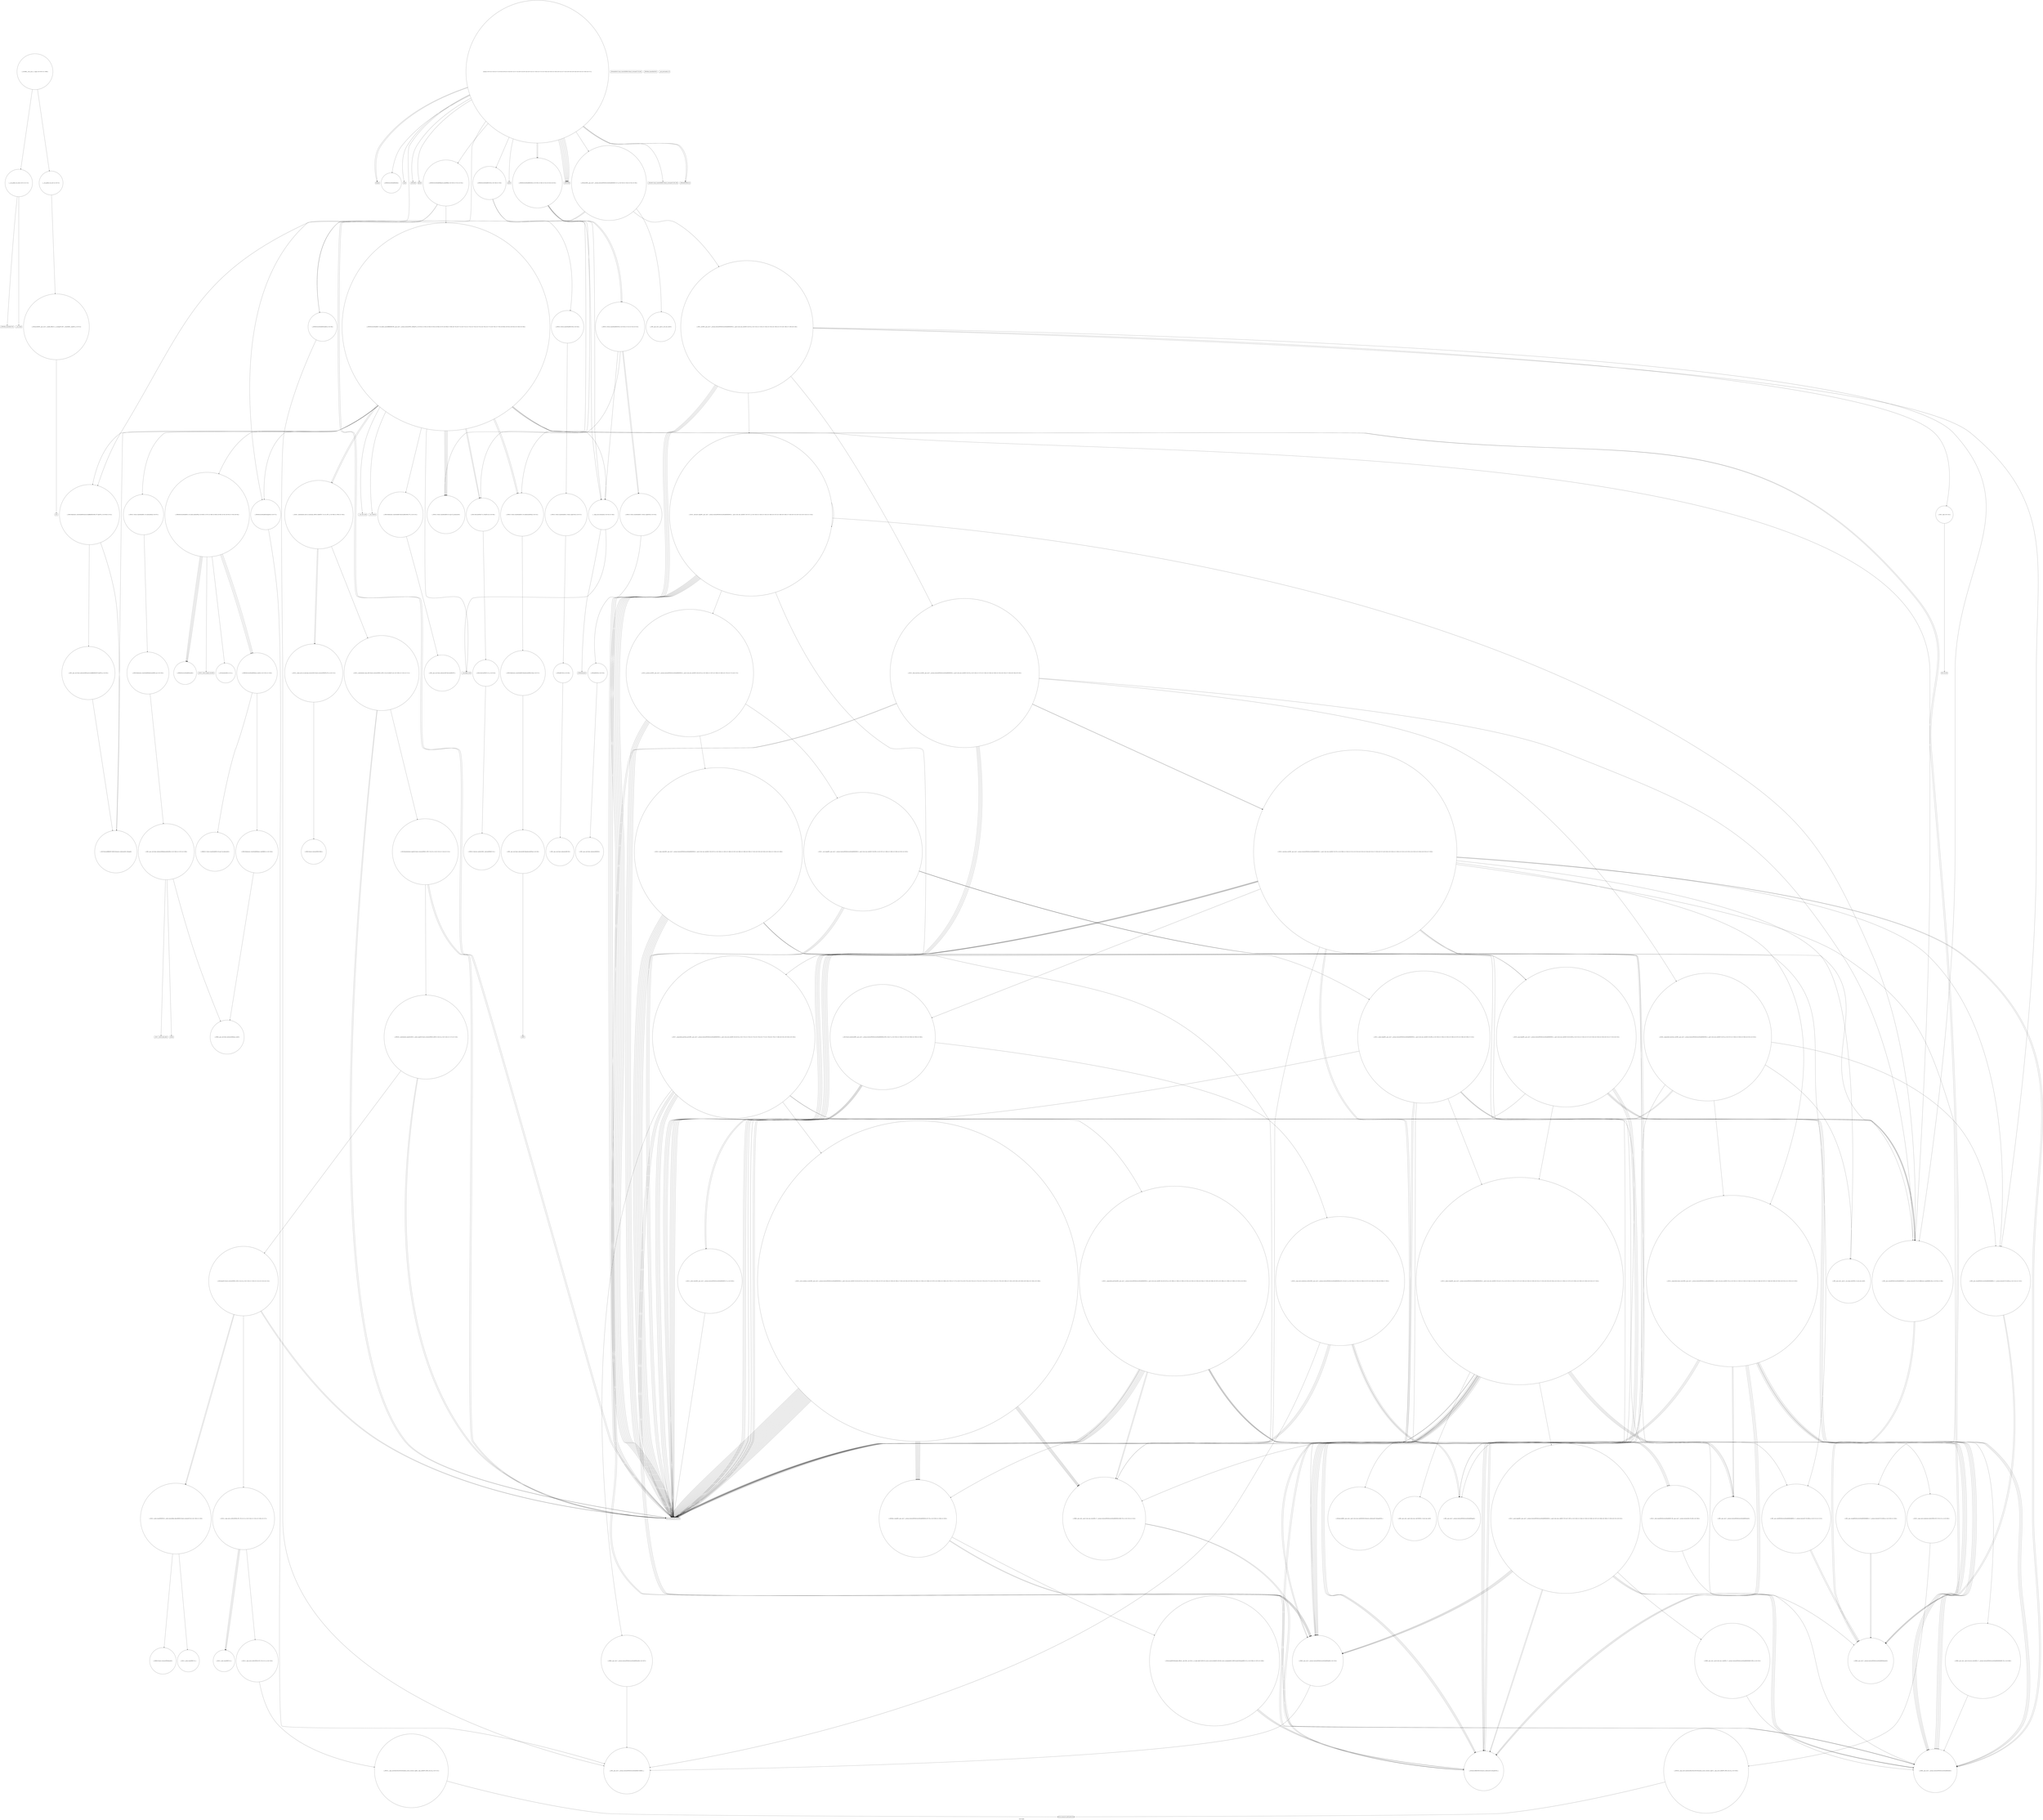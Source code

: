 digraph "Call Graph" {
	label="Call Graph";

	Node0x555f66bc4ff0 [shape=record,shape=circle,label="{__cxx_global_var_init|{<s0>1|<s1>2}}"];
	Node0x555f66bc4ff0:s0 -> Node0x555f66bc5070[color=black];
	Node0x555f66bc4ff0:s1 -> Node0x555f66f43da0[color=black];
	Node0x555f66f47940 [shape=record,shape=circle,label="{_ZSt14__partial_sortIN9__gnu_cxx17__normal_iteratorIPiSt6vectorIiSaIiEEEENS0_5__ops15_Iter_less_iterEEvT_S9_S9_T0_|{<s0>166|<s1>167|<s2>168|<s3>169|<s4>170|<s5>171|<s6>172}}"];
	Node0x555f66f47940:s0 -> Node0x555f66f46f40[color=black];
	Node0x555f66f47940:s1 -> Node0x555f66f46f40[color=black];
	Node0x555f66f47940:s2 -> Node0x555f66f46f40[color=black];
	Node0x555f66f47940:s3 -> Node0x555f66f47a40[color=black];
	Node0x555f66f47940:s4 -> Node0x555f66f46f40[color=black];
	Node0x555f66f47940:s5 -> Node0x555f66f46f40[color=black];
	Node0x555f66f47940:s6 -> Node0x555f66f47ac0[color=black];
	Node0x555f66f43fa0 [shape=record,shape=Mrecord,label="{freopen}"];
	Node0x555f66f454a0 [shape=record,shape=circle,label="{_ZSt10__pop_heapIN9__gnu_cxx17__normal_iteratorIPiSt6vectorIiSaIiEEEENS0_5__ops15_Iter_less_iterEEvT_S9_S9_RT0_|{<s0>215|<s1>216|<s2>217|<s3>218|<s4>219|<s5>220|<s6>221|<s7>222|<s8>223}}"];
	Node0x555f66f454a0:s0 -> Node0x555f66f456a0[color=black];
	Node0x555f66f454a0:s1 -> Node0x555f66f455a0[color=black];
	Node0x555f66f454a0:s2 -> Node0x555f66f456a0[color=black];
	Node0x555f66f454a0:s3 -> Node0x555f66f455a0[color=black];
	Node0x555f66f454a0:s4 -> Node0x555f66f456a0[color=black];
	Node0x555f66f454a0:s5 -> Node0x555f66f46f40[color=black];
	Node0x555f66f454a0:s6 -> Node0x555f66f464c0[color=black];
	Node0x555f66f454a0:s7 -> Node0x555f66f455a0[color=black];
	Node0x555f66f454a0:s8 -> Node0x555f66f45720[color=black];
	Node0x555f66f44320 [shape=record,shape=Mrecord,label="{_ZSt4endlIcSt11char_traitsIcEERSt13basic_ostreamIT_T0_ES6_}"];
	Node0x555f66f45820 [shape=record,shape=circle,label="{_ZN9__gnu_cxx5__ops14_Iter_less_valC2ENS0_15_Iter_less_iterE}"];
	Node0x555f66f446a0 [shape=record,shape=circle,label="{_ZNSt6vectorIiSaIiEEixEm}"];
	Node0x555f66f45ba0 [shape=record,shape=circle,label="{_ZSt9iter_swapIN9__gnu_cxx17__normal_iteratorIPiSt6vectorIiSaIiEEEES6_EvT_T0_|{<s0>303|<s1>304|<s2>305}}"];
	Node0x555f66f45ba0:s0 -> Node0x555f66f456a0[color=black];
	Node0x555f66f45ba0:s1 -> Node0x555f66f456a0[color=black];
	Node0x555f66f45ba0:s2 -> Node0x555f66f45c20[color=black];
	Node0x555f66f44a20 [shape=record,shape=Mrecord,label="{_ZSt9terminatev}"];
	Node0x555f66f45f20 [shape=record,shape=circle,label="{_ZSt25__unguarded_linear_insertIN9__gnu_cxx17__normal_iteratorIPiSt6vectorIiSaIiEEEENS0_5__ops14_Val_less_iterEEvT_T0_|{<s0>341|<s1>342|<s2>343|<s3>344|<s4>345|<s5>346|<s6>347|<s7>348|<s8>349|<s9>350|<s10>351|<s11>352|<s12>353}}"];
	Node0x555f66f45f20:s0 -> Node0x555f66f456a0[color=black];
	Node0x555f66f45f20:s1 -> Node0x555f66f455a0[color=black];
	Node0x555f66f45f20:s2 -> Node0x555f66f46f40[color=black];
	Node0x555f66f45f20:s3 -> Node0x555f66f459a0[color=black];
	Node0x555f66f45f20:s4 -> Node0x555f66f46f40[color=black];
	Node0x555f66f45f20:s5 -> Node0x555f66f462a0[color=black];
	Node0x555f66f45f20:s6 -> Node0x555f66f456a0[color=black];
	Node0x555f66f45f20:s7 -> Node0x555f66f455a0[color=black];
	Node0x555f66f45f20:s8 -> Node0x555f66f456a0[color=black];
	Node0x555f66f45f20:s9 -> Node0x555f66f46f40[color=black];
	Node0x555f66f45f20:s10 -> Node0x555f66f459a0[color=black];
	Node0x555f66f45f20:s11 -> Node0x555f66f455a0[color=black];
	Node0x555f66f45f20:s12 -> Node0x555f66f456a0[color=black];
	Node0x555f66f44da0 [shape=record,shape=circle,label="{_ZSt8_DestroyIPiEvT_S1_|{<s0>54}}"];
	Node0x555f66f44da0:s0 -> Node0x555f66f44e20[color=black];
	Node0x555f66f462a0 [shape=record,shape=circle,label="{_ZNK9__gnu_cxx5__ops14_Val_less_iterclIiNS_17__normal_iteratorIPiSt6vectorIiSaIiEEEEEEbRT_T0_|{<s0>366}}"];
	Node0x555f66f462a0:s0 -> Node0x555f66f456a0[color=black];
	Node0x555f66f45120 [shape=record,shape=circle,label="{_ZNSaIiED2Ev|{<s0>59}}"];
	Node0x555f66f45120:s0 -> Node0x555f66f451a0[color=black];
	Node0x555f66f464c0 [shape=record,shape=circle,label="{_ZN9__gnu_cxxmiIPiSt6vectorIiSaIiEEEENS_17__normal_iteratorIT_T0_E15difference_typeERKS8_SB_|{<s0>95|<s1>96}}"];
	Node0x555f66f464c0:s0 -> Node0x555f66f46640[color=black];
	Node0x555f66f464c0:s1 -> Node0x555f66f46640[color=black];
	Node0x555f66f46840 [shape=record,shape=circle,label="{_ZNKSt6vectorIiSaIiEE8max_sizeEv|{<s0>102|<s1>103}}"];
	Node0x555f66f46840:s0 -> Node0x555f66f46ac0[color=black];
	Node0x555f66f46840:s1 -> Node0x555f66f46a40[color=black];
	Node0x555f66f46bc0 [shape=record,shape=circle,label="{_ZNSt16allocator_traitsISaIiEE8allocateERS0_m|{<s0>105}}"];
	Node0x555f66f46bc0:s0 -> Node0x555f66f46c40[color=black];
	Node0x555f66f46f40 [shape=record,shape=Mrecord,label="{llvm.memcpy.p0i8.p0i8.i64}"];
	Node0x555f66f472c0 [shape=record,shape=circle,label="{_ZNSt11__copy_moveILb1ELb1ESt26random_access_iterator_tagE8__copy_mIiEEPT_PKS3_S6_S4_|{<s0>131}}"];
	Node0x555f66f472c0:s0 -> Node0x555f66f47340[color=black];
	Node0x555f66f47640 [shape=record,shape=circle,label="{_ZSt6__sortIN9__gnu_cxx17__normal_iteratorIPiSt6vectorIiSaIiEEEENS0_5__ops15_Iter_less_iterEEvT_S9_T0_|{<s0>132|<s1>133|<s2>134|<s3>135|<s4>136|<s5>137|<s6>138|<s7>139|<s8>140}}"];
	Node0x555f66f47640:s0 -> Node0x555f66f47740[color=black];
	Node0x555f66f47640:s1 -> Node0x555f66f46f40[color=black];
	Node0x555f66f47640:s2 -> Node0x555f66f46f40[color=black];
	Node0x555f66f47640:s3 -> Node0x555f66f464c0[color=black];
	Node0x555f66f47640:s4 -> Node0x555f66f47840[color=black];
	Node0x555f66f47640:s5 -> Node0x555f66f477c0[color=black];
	Node0x555f66f47640:s6 -> Node0x555f66f46f40[color=black];
	Node0x555f66f47640:s7 -> Node0x555f66f46f40[color=black];
	Node0x555f66f47640:s8 -> Node0x555f66f478c0[color=black];
	Node0x555f66bc5070 [shape=record,shape=Mrecord,label="{_ZNSt8ios_base4InitC1Ev}"];
	Node0x555f66f479c0 [shape=record,shape=circle,label="{_ZSt27__unguarded_partition_pivotIN9__gnu_cxx17__normal_iteratorIPiSt6vectorIiSaIiEEEENS0_5__ops15_Iter_less_iterEET_S9_S9_T0_|{<s0>173|<s1>174|<s2>175|<s3>176|<s4>177|<s5>178|<s6>179|<s7>180|<s8>181|<s9>182|<s10>183}}"];
	Node0x555f66f479c0:s0 -> Node0x555f66f464c0[color=black];
	Node0x555f66f479c0:s1 -> Node0x555f66f45620[color=black];
	Node0x555f66f479c0:s2 -> Node0x555f66f46f40[color=black];
	Node0x555f66f479c0:s3 -> Node0x555f66f45620[color=black];
	Node0x555f66f479c0:s4 -> Node0x555f66f46f40[color=black];
	Node0x555f66f479c0:s5 -> Node0x555f66f45aa0[color=black];
	Node0x555f66f479c0:s6 -> Node0x555f66f45a20[color=black];
	Node0x555f66f479c0:s7 -> Node0x555f66f45620[color=black];
	Node0x555f66f479c0:s8 -> Node0x555f66f46f40[color=black];
	Node0x555f66f479c0:s9 -> Node0x555f66f46f40[color=black];
	Node0x555f66f479c0:s10 -> Node0x555f66f45b20[color=black];
	Node0x555f66f44020 [shape=record,shape=Mrecord,label="{scanf}"];
	Node0x555f66f45520 [shape=record,shape=circle,label="{_ZN9__gnu_cxx17__normal_iteratorIPiSt6vectorIiSaIiEEEppEv}"];
	Node0x555f66f443a0 [shape=record,shape=circle,label="{_ZNSt6vectorIiSaIiEEC2Ev|{<s0>28|<s1>29}}"];
	Node0x555f66f443a0:s0 -> Node0x555f66f448a0[color=black];
	Node0x555f66f443a0:s1 -> Node0x555f66f44920[color=black];
	Node0x555f66f458a0 [shape=record,shape=circle,label="{_ZSt11__push_heapIN9__gnu_cxx17__normal_iteratorIPiSt6vectorIiSaIiEEEEliNS0_5__ops14_Iter_less_valEEvT_T0_SA_T1_RT2_|{<s0>243|<s1>244|<s2>245|<s3>246|<s4>247|<s5>248|<s6>249|<s7>250|<s8>251|<s9>252}}"];
	Node0x555f66f458a0:s0 -> Node0x555f66f45620[color=black];
	Node0x555f66f458a0:s1 -> Node0x555f66f45920[color=black];
	Node0x555f66f458a0:s2 -> Node0x555f66f45620[color=black];
	Node0x555f66f458a0:s3 -> Node0x555f66f456a0[color=black];
	Node0x555f66f458a0:s4 -> Node0x555f66f455a0[color=black];
	Node0x555f66f458a0:s5 -> Node0x555f66f45620[color=black];
	Node0x555f66f458a0:s6 -> Node0x555f66f456a0[color=black];
	Node0x555f66f458a0:s7 -> Node0x555f66f455a0[color=black];
	Node0x555f66f458a0:s8 -> Node0x555f66f45620[color=black];
	Node0x555f66f458a0:s9 -> Node0x555f66f456a0[color=black];
	Node0x555f66f44720 [shape=record,shape=Mrecord,label="{_ZNSolsEi}"];
	Node0x555f66f45c20 [shape=record,shape=circle,label="{_ZSt4swapIiENSt9enable_ifIXsr6__and_ISt6__not_ISt15__is_tuple_likeIT_EESt21is_move_constructibleIS3_ESt18is_move_assignableIS3_EEE5valueEvE4typeERS3_SC_|{<s0>306|<s1>307|<s2>308}}"];
	Node0x555f66f45c20:s0 -> Node0x555f66f455a0[color=black];
	Node0x555f66f45c20:s1 -> Node0x555f66f455a0[color=black];
	Node0x555f66f45c20:s2 -> Node0x555f66f455a0[color=black];
	Node0x555f66f44aa0 [shape=record,shape=circle,label="{_ZNSt12_Vector_baseIiSaIiEE12_Vector_implC2Ev|{<s0>47}}"];
	Node0x555f66f44aa0:s0 -> Node0x555f66f44b20[color=black];
	Node0x555f66f45fa0 [shape=record,shape=circle,label="{_ZN9__gnu_cxx5__ops15__val_comp_iterENS0_15_Iter_less_iterE}"];
	Node0x555f66f44e20 [shape=record,shape=circle,label="{_ZNSt12_Destroy_auxILb1EE9__destroyIPiEEvT_S3_}"];
	Node0x555f66f46320 [shape=record,shape=circle,label="{_GLOBAL__sub_I_jzd_1_1.cpp|{<s0>367|<s1>368}}"];
	Node0x555f66f46320:s0 -> Node0x555f66bc4ff0[color=black];
	Node0x555f66f46320:s1 -> Node0x555f66f43e20[color=black];
	Node0x555f66f451a0 [shape=record,shape=circle,label="{_ZN9__gnu_cxx13new_allocatorIiED2Ev}"];
	Node0x555f66f46540 [shape=record,shape=circle,label="{_ZNSt12_Vector_baseIiSaIiEE11_M_allocateEm|{<s0>97}}"];
	Node0x555f66f46540:s0 -> Node0x555f66f46bc0[color=black];
	Node0x555f66f468c0 [shape=record,shape=circle,label="{_ZNKSt6vectorIiSaIiEE4sizeEv}"];
	Node0x555f66f46c40 [shape=record,shape=circle,label="{_ZN9__gnu_cxx13new_allocatorIiE8allocateEmPKv|{<s0>106|<s1>107|<s2>108}}"];
	Node0x555f66f46c40:s0 -> Node0x555f66f46b40[color=black];
	Node0x555f66f46c40:s1 -> Node0x555f66f46cc0[color=black];
	Node0x555f66f46c40:s2 -> Node0x555f66f46d40[color=black];
	Node0x555f66f46fc0 [shape=record,shape=circle,label="{_ZNSt20__uninitialized_copyILb1EE13__uninit_copyISt13move_iteratorIPiES3_EET0_T_S6_S5_|{<s0>116|<s1>117|<s2>118}}"];
	Node0x555f66f46fc0:s0 -> Node0x555f66f46f40[color=black];
	Node0x555f66f46fc0:s1 -> Node0x555f66f46f40[color=black];
	Node0x555f66f46fc0:s2 -> Node0x555f66f47040[color=black];
	Node0x555f66f47340 [shape=record,shape=Mrecord,label="{llvm.memmove.p0i8.p0i8.i64}"];
	Node0x555f66f476c0 [shape=record,shape=circle,label="{_ZN9__gnu_cxx5__ops16__iter_less_iterEv}"];
	Node0x555f66f43d20 [shape=record,shape=Mrecord,label="{_ZNSt8ios_base4InitD1Ev}"];
	Node0x555f66f47a40 [shape=record,shape=circle,label="{_ZSt13__heap_selectIN9__gnu_cxx17__normal_iteratorIPiSt6vectorIiSaIiEEEENS0_5__ops15_Iter_less_iterEEvT_S9_S9_T0_|{<s0>184|<s1>185|<s2>186|<s3>187|<s4>188|<s5>189|<s6>190|<s7>191|<s8>192|<s9>193|<s10>194|<s11>195|<s12>196}}"];
	Node0x555f66f47a40:s0 -> Node0x555f66f46f40[color=black];
	Node0x555f66f47a40:s1 -> Node0x555f66f46f40[color=black];
	Node0x555f66f47a40:s2 -> Node0x555f66f47b40[color=black];
	Node0x555f66f47a40:s3 -> Node0x555f66f46f40[color=black];
	Node0x555f66f47a40:s4 -> Node0x555f66f47bc0[color=black];
	Node0x555f66f47a40:s5 -> Node0x555f66f46f40[color=black];
	Node0x555f66f47a40:s6 -> Node0x555f66f46f40[color=black];
	Node0x555f66f47a40:s7 -> Node0x555f66f45420[color=black];
	Node0x555f66f47a40:s8 -> Node0x555f66f46f40[color=black];
	Node0x555f66f47a40:s9 -> Node0x555f66f46f40[color=black];
	Node0x555f66f47a40:s10 -> Node0x555f66f46f40[color=black];
	Node0x555f66f47a40:s11 -> Node0x555f66f454a0[color=black];
	Node0x555f66f47a40:s12 -> Node0x555f66f45520[color=black];
	Node0x555f66f440a0 [shape=record,shape=Mrecord,label="{fprintf}"];
	Node0x555f66f455a0 [shape=record,shape=circle,label="{_ZSt4moveIRiEONSt16remove_referenceIT_E4typeEOS2_}"];
	Node0x555f66f44420 [shape=record,shape=circle,label="{_ZNSt6vectorIiSaIiEE9push_backERKi|{<s0>30|<s1>31|<s2>32}}"];
	Node0x555f66f44420:s0 -> Node0x555f66f45220[color=black];
	Node0x555f66f44420:s1 -> Node0x555f66f44620[color=black];
	Node0x555f66f44420:s2 -> Node0x555f66f452a0[color=black];
	Node0x555f66f45920 [shape=record,shape=circle,label="{_ZNK9__gnu_cxx5__ops14_Iter_less_valclINS_17__normal_iteratorIPiSt6vectorIiSaIiEEEEiEEbT_RT0_|{<s0>253}}"];
	Node0x555f66f45920:s0 -> Node0x555f66f456a0[color=black];
	Node0x555f66f447a0 [shape=record,shape=circle,label="{_ZNSt6vectorIiSaIiEED2Ev|{<s0>39|<s1>40|<s2>41|<s3>42|<s4>43}}"];
	Node0x555f66f447a0:s0 -> Node0x555f66f44ca0[color=black];
	Node0x555f66f447a0:s1 -> Node0x555f66f44c20[color=black];
	Node0x555f66f447a0:s2 -> Node0x555f66f44d20[color=black];
	Node0x555f66f447a0:s3 -> Node0x555f66f44d20[color=black];
	Node0x555f66f447a0:s4 -> Node0x555f66f44920[color=black];
	Node0x555f66f45ca0 [shape=record,shape=Mrecord,label="{llvm.ctlz.i64}"];
	Node0x555f66f44b20 [shape=record,shape=circle,label="{_ZNSaIiEC2Ev|{<s0>48}}"];
	Node0x555f66f44b20:s0 -> Node0x555f66f44ba0[color=black];
	Node0x555f66f46020 [shape=record,shape=circle,label="{_ZSt23__copy_move_backward_a2ILb1EN9__gnu_cxx17__normal_iteratorIPiSt6vectorIiSaIiEEEES6_ET1_T0_S8_S7_|{<s0>354|<s1>355|<s2>356|<s3>357|<s4>358|<s5>359|<s6>360|<s7>361}}"];
	Node0x555f66f46020:s0 -> Node0x555f66f46f40[color=black];
	Node0x555f66f46020:s1 -> Node0x555f66f461a0[color=black];
	Node0x555f66f46020:s2 -> Node0x555f66f46f40[color=black];
	Node0x555f66f46020:s3 -> Node0x555f66f461a0[color=black];
	Node0x555f66f46020:s4 -> Node0x555f66f46f40[color=black];
	Node0x555f66f46020:s5 -> Node0x555f66f461a0[color=black];
	Node0x555f66f46020:s6 -> Node0x555f66f46120[color=black];
	Node0x555f66f46020:s7 -> Node0x555f66f475c0[color=black];
	Node0x555f66f44ea0 [shape=record,shape=circle,label="{_ZNSt12_Vector_baseIiSaIiEE13_M_deallocateEPim|{<s0>55}}"];
	Node0x555f66f44ea0:s0 -> Node0x555f66f44fa0[color=black];
	Node0x555f66f45220 [shape=record,shape=circle,label="{_ZNSt16allocator_traitsISaIiEE9constructIiJRKiEEEvRS0_PT_DpOT0_|{<s0>60|<s1>61}}"];
	Node0x555f66f45220:s0 -> Node0x555f66f453a0[color=black];
	Node0x555f66f45220:s1 -> Node0x555f66f45320[color=black];
	Node0x555f66f465c0 [shape=record,shape=circle,label="{_ZSt34__uninitialized_move_if_noexcept_aIPiS0_SaIiEET0_T_S3_S2_RT1_|{<s0>98|<s1>99|<s2>100}}"];
	Node0x555f66f465c0:s0 -> Node0x555f66f46e40[color=black];
	Node0x555f66f465c0:s1 -> Node0x555f66f46e40[color=black];
	Node0x555f66f465c0:s2 -> Node0x555f66f46dc0[color=black];
	Node0x555f66f46940 [shape=record,shape=Mrecord,label="{_ZSt20__throw_length_errorPKc}"];
	Node0x555f66f46cc0 [shape=record,shape=Mrecord,label="{_ZSt17__throw_bad_allocv}"];
	Node0x555f66f47040 [shape=record,shape=circle,label="{_ZSt4copyISt13move_iteratorIPiES1_ET0_T_S4_S3_|{<s0>119|<s1>120|<s2>121|<s3>122|<s4>123}}"];
	Node0x555f66f47040:s0 -> Node0x555f66f46f40[color=black];
	Node0x555f66f47040:s1 -> Node0x555f66f47140[color=black];
	Node0x555f66f47040:s2 -> Node0x555f66f46f40[color=black];
	Node0x555f66f47040:s3 -> Node0x555f66f47140[color=black];
	Node0x555f66f47040:s4 -> Node0x555f66f470c0[color=black];
	Node0x555f66f473c0 [shape=record,shape=circle,label="{_ZSt12__miter_baseIPiET_S1_}"];
	Node0x555f66f47740 [shape=record,shape=circle,label="{_ZN9__gnu_cxxneIPiSt6vectorIiSaIiEEEEbRKNS_17__normal_iteratorIT_T0_EESA_|{<s0>141|<s1>142}}"];
	Node0x555f66f47740:s0 -> Node0x555f66f46640[color=black];
	Node0x555f66f47740:s1 -> Node0x555f66f46640[color=black];
	Node0x555f66f43da0 [shape=record,shape=Mrecord,label="{__cxa_atexit}"];
	Node0x555f66f47ac0 [shape=record,shape=circle,label="{_ZSt11__sort_heapIN9__gnu_cxx17__normal_iteratorIPiSt6vectorIiSaIiEEEENS0_5__ops15_Iter_less_iterEEvT_S9_RT0_|{<s0>197|<s1>198|<s2>199|<s3>200|<s4>201|<s5>202}}"];
	Node0x555f66f47ac0:s0 -> Node0x555f66f464c0[color=black];
	Node0x555f66f47ac0:s1 -> Node0x555f66f459a0[color=black];
	Node0x555f66f47ac0:s2 -> Node0x555f66f46f40[color=black];
	Node0x555f66f47ac0:s3 -> Node0x555f66f46f40[color=black];
	Node0x555f66f47ac0:s4 -> Node0x555f66f46f40[color=black];
	Node0x555f66f47ac0:s5 -> Node0x555f66f454a0[color=black];
	Node0x555f66f44120 [shape=record,shape=Mrecord,label="{printf}"];
	Node0x555f66f45620 [shape=record,shape=circle,label="{_ZNK9__gnu_cxx17__normal_iteratorIPiSt6vectorIiSaIiEEEplEl|{<s0>224}}"];
	Node0x555f66f45620:s0 -> Node0x555f66f475c0[color=black];
	Node0x555f66f444a0 [shape=record,shape=Mrecord,label="{__gxx_personality_v0}"];
	Node0x555f66f459a0 [shape=record,shape=circle,label="{_ZN9__gnu_cxx17__normal_iteratorIPiSt6vectorIiSaIiEEEmmEv}"];
	Node0x555f66f44820 [shape=record,shape=Mrecord,label="{acos}"];
	Node0x555f66f45d20 [shape=record,shape=circle,label="{_ZSt16__insertion_sortIN9__gnu_cxx17__normal_iteratorIPiSt6vectorIiSaIiEEEENS0_5__ops15_Iter_less_iterEEvT_S9_T0_|{<s0>309|<s1>310|<s2>311|<s3>312|<s4>313|<s5>314|<s6>315|<s7>316|<s8>317|<s9>318|<s10>319|<s11>320|<s12>321|<s13>322|<s14>323|<s15>324|<s16>325|<s17>326}}"];
	Node0x555f66f45d20:s0 -> Node0x555f66f45e20[color=black];
	Node0x555f66f45d20:s1 -> Node0x555f66f45620[color=black];
	Node0x555f66f45d20:s2 -> Node0x555f66f47740[color=black];
	Node0x555f66f45d20:s3 -> Node0x555f66f46f40[color=black];
	Node0x555f66f45d20:s4 -> Node0x555f66f46f40[color=black];
	Node0x555f66f45d20:s5 -> Node0x555f66f45420[color=black];
	Node0x555f66f45d20:s6 -> Node0x555f66f456a0[color=black];
	Node0x555f66f45d20:s7 -> Node0x555f66f455a0[color=black];
	Node0x555f66f45d20:s8 -> Node0x555f66f46f40[color=black];
	Node0x555f66f45d20:s9 -> Node0x555f66f46f40[color=black];
	Node0x555f66f45d20:s10 -> Node0x555f66f45620[color=black];
	Node0x555f66f45d20:s11 -> Node0x555f66f45ea0[color=black];
	Node0x555f66f45d20:s12 -> Node0x555f66f455a0[color=black];
	Node0x555f66f45d20:s13 -> Node0x555f66f456a0[color=black];
	Node0x555f66f45d20:s14 -> Node0x555f66f46f40[color=black];
	Node0x555f66f45d20:s15 -> Node0x555f66f45fa0[color=black];
	Node0x555f66f45d20:s16 -> Node0x555f66f45f20[color=black];
	Node0x555f66f45d20:s17 -> Node0x555f66f45520[color=black];
	Node0x555f66f44ba0 [shape=record,shape=circle,label="{_ZN9__gnu_cxx13new_allocatorIiEC2Ev}"];
	Node0x555f66f460a0 [shape=record,shape=circle,label="{_ZSt12__miter_baseIN9__gnu_cxx17__normal_iteratorIPiSt6vectorIiSaIiEEEEET_S7_|{<s0>362}}"];
	Node0x555f66f460a0:s0 -> Node0x555f66f46f40[color=black];
	Node0x555f66f44f20 [shape=record,shape=circle,label="{_ZNSt12_Vector_baseIiSaIiEE12_Vector_implD2Ev|{<s0>56}}"];
	Node0x555f66f44f20:s0 -> Node0x555f66f45120[color=black];
	Node0x555f66f452a0 [shape=record,shape=circle,label="{_ZNSt6vectorIiSaIiEE17_M_realloc_insertIJRKiEEEvN9__gnu_cxx17__normal_iteratorIPiS1_EEDpOT_|{<s0>62|<s1>63|<s2>64|<s3>65|<s4>66|<s5>67|<s6>68|<s7>69|<s8>70|<s9>71|<s10>72|<s11>73|<s12>74|<s13>75|<s14>76|<s15>77|<s16>78|<s17>79|<s18>80|<s19>81|<s20>82|<s21>83|<s22>84}}"];
	Node0x555f66f452a0:s0 -> Node0x555f66f46440[color=black];
	Node0x555f66f452a0:s1 -> Node0x555f66f445a0[color=black];
	Node0x555f66f452a0:s2 -> Node0x555f66f464c0[color=black];
	Node0x555f66f452a0:s3 -> Node0x555f66f46540[color=black];
	Node0x555f66f452a0:s4 -> Node0x555f66f453a0[color=black];
	Node0x555f66f452a0:s5 -> Node0x555f66f45220[color=black];
	Node0x555f66f452a0:s6 -> Node0x555f66f46640[color=black];
	Node0x555f66f452a0:s7 -> Node0x555f66f44ca0[color=black];
	Node0x555f66f452a0:s8 -> Node0x555f66f465c0[color=black];
	Node0x555f66f452a0:s9 -> Node0x555f66f46640[color=black];
	Node0x555f66f452a0:s10 -> Node0x555f66f44ca0[color=black];
	Node0x555f66f452a0:s11 -> Node0x555f66f465c0[color=black];
	Node0x555f66f452a0:s12 -> Node0x555f66f449a0[color=black];
	Node0x555f66f452a0:s13 -> Node0x555f66f466c0[color=black];
	Node0x555f66f452a0:s14 -> Node0x555f66f467c0[color=black];
	Node0x555f66f452a0:s15 -> Node0x555f66f44ca0[color=black];
	Node0x555f66f452a0:s16 -> Node0x555f66f44c20[color=black];
	Node0x555f66f452a0:s17 -> Node0x555f66f44ea0[color=black];
	Node0x555f66f452a0:s18 -> Node0x555f66f46740[color=black];
	Node0x555f66f452a0:s19 -> Node0x555f66f44ca0[color=black];
	Node0x555f66f452a0:s20 -> Node0x555f66f44c20[color=black];
	Node0x555f66f452a0:s21 -> Node0x555f66f44ea0[color=black];
	Node0x555f66f452a0:s22 -> Node0x555f66f44920[color=black];
	Node0x555f66f46640 [shape=record,shape=circle,label="{_ZNK9__gnu_cxx17__normal_iteratorIPiSt6vectorIiSaIiEEE4baseEv}"];
	Node0x555f66f469c0 [shape=record,shape=circle,label="{_ZSt3maxImERKT_S2_S2_}"];
	Node0x555f66f46d40 [shape=record,shape=Mrecord,label="{_Znwm}"];
	Node0x555f66f470c0 [shape=record,shape=circle,label="{_ZSt14__copy_move_a2ILb1EPiS0_ET1_T0_S2_S1_|{<s0>124|<s1>125|<s2>126|<s3>127}}"];
	Node0x555f66f470c0:s0 -> Node0x555f66f47240[color=black];
	Node0x555f66f470c0:s1 -> Node0x555f66f47240[color=black];
	Node0x555f66f470c0:s2 -> Node0x555f66f47240[color=black];
	Node0x555f66f470c0:s3 -> Node0x555f66f471c0[color=black];
	Node0x555f66f47440 [shape=record,shape=circle,label="{_ZNKSt13move_iteratorIPiE4baseEv}"];
	Node0x555f66f477c0 [shape=record,shape=circle,label="{_ZSt16__introsort_loopIN9__gnu_cxx17__normal_iteratorIPiSt6vectorIiSaIiEEEElNS0_5__ops15_Iter_less_iterEEvT_S9_T0_T1_|{<s0>143|<s1>144|<s2>145|<s3>146|<s4>147|<s5>148|<s6>149|<s7>150|<s8>151|<s9>152|<s10>153|<s11>154}}"];
	Node0x555f66f477c0:s0 -> Node0x555f66f464c0[color=black];
	Node0x555f66f477c0:s1 -> Node0x555f66f46f40[color=black];
	Node0x555f66f477c0:s2 -> Node0x555f66f46f40[color=black];
	Node0x555f66f477c0:s3 -> Node0x555f66f46f40[color=black];
	Node0x555f66f477c0:s4 -> Node0x555f66f47940[color=black];
	Node0x555f66f477c0:s5 -> Node0x555f66f46f40[color=black];
	Node0x555f66f477c0:s6 -> Node0x555f66f46f40[color=black];
	Node0x555f66f477c0:s7 -> Node0x555f66f479c0[color=black];
	Node0x555f66f477c0:s8 -> Node0x555f66f46f40[color=black];
	Node0x555f66f477c0:s9 -> Node0x555f66f46f40[color=black];
	Node0x555f66f477c0:s10 -> Node0x555f66f477c0[color=black];
	Node0x555f66f477c0:s11 -> Node0x555f66f46f40[color=black];
	Node0x555f66f43e20 [shape=record,shape=circle,label="{__cxx_global_var_init.1|{<s0>3}}"];
	Node0x555f66f43e20:s0 -> Node0x555f66f43ea0[color=black];
	Node0x555f66f47b40 [shape=record,shape=circle,label="{_ZSt11__make_heapIN9__gnu_cxx17__normal_iteratorIPiSt6vectorIiSaIiEEEENS0_5__ops15_Iter_less_iterEEvT_S9_RT0_|{<s0>203|<s1>204|<s2>205|<s3>206|<s4>207|<s5>208|<s6>209|<s7>210}}"];
	Node0x555f66f47b40:s0 -> Node0x555f66f464c0[color=black];
	Node0x555f66f47b40:s1 -> Node0x555f66f464c0[color=black];
	Node0x555f66f47b40:s2 -> Node0x555f66f45620[color=black];
	Node0x555f66f47b40:s3 -> Node0x555f66f456a0[color=black];
	Node0x555f66f47b40:s4 -> Node0x555f66f455a0[color=black];
	Node0x555f66f47b40:s5 -> Node0x555f66f46f40[color=black];
	Node0x555f66f47b40:s6 -> Node0x555f66f455a0[color=black];
	Node0x555f66f47b40:s7 -> Node0x555f66f45720[color=black];
	Node0x555f66f441a0 [shape=record,shape=Mrecord,label="{_ZNSirsERi}"];
	Node0x555f66f456a0 [shape=record,shape=circle,label="{_ZNK9__gnu_cxx17__normal_iteratorIPiSt6vectorIiSaIiEEEdeEv}"];
	Node0x555f66f44520 [shape=record,shape=circle,label="{_ZSt4sortIN9__gnu_cxx17__normal_iteratorIPiSt6vectorIiSaIiEEEEEvT_S7_|{<s0>33|<s1>34|<s2>35|<s3>36}}"];
	Node0x555f66f44520:s0 -> Node0x555f66f46f40[color=black];
	Node0x555f66f44520:s1 -> Node0x555f66f46f40[color=black];
	Node0x555f66f44520:s2 -> Node0x555f66f476c0[color=black];
	Node0x555f66f44520:s3 -> Node0x555f66f47640[color=black];
	Node0x555f66f45a20 [shape=record,shape=circle,label="{_ZSt22__move_median_to_firstIN9__gnu_cxx17__normal_iteratorIPiSt6vectorIiSaIiEEEENS0_5__ops15_Iter_less_iterEEvT_S9_S9_S9_T0_|{<s0>254|<s1>255|<s2>256|<s3>257|<s4>258|<s5>259|<s6>260|<s7>261|<s8>262|<s9>263|<s10>264|<s11>265|<s12>266|<s13>267|<s14>268|<s15>269|<s16>270|<s17>271|<s18>272|<s19>273|<s20>274|<s21>275|<s22>276|<s23>277|<s24>278|<s25>279|<s26>280|<s27>281|<s28>282|<s29>283|<s30>284|<s31>285|<s32>286}}"];
	Node0x555f66f45a20:s0 -> Node0x555f66f46f40[color=black];
	Node0x555f66f45a20:s1 -> Node0x555f66f46f40[color=black];
	Node0x555f66f45a20:s2 -> Node0x555f66f45420[color=black];
	Node0x555f66f45a20:s3 -> Node0x555f66f46f40[color=black];
	Node0x555f66f45a20:s4 -> Node0x555f66f46f40[color=black];
	Node0x555f66f45a20:s5 -> Node0x555f66f45420[color=black];
	Node0x555f66f45a20:s6 -> Node0x555f66f46f40[color=black];
	Node0x555f66f45a20:s7 -> Node0x555f66f46f40[color=black];
	Node0x555f66f45a20:s8 -> Node0x555f66f45ba0[color=black];
	Node0x555f66f45a20:s9 -> Node0x555f66f46f40[color=black];
	Node0x555f66f45a20:s10 -> Node0x555f66f46f40[color=black];
	Node0x555f66f45a20:s11 -> Node0x555f66f45420[color=black];
	Node0x555f66f45a20:s12 -> Node0x555f66f46f40[color=black];
	Node0x555f66f45a20:s13 -> Node0x555f66f46f40[color=black];
	Node0x555f66f45a20:s14 -> Node0x555f66f45ba0[color=black];
	Node0x555f66f45a20:s15 -> Node0x555f66f46f40[color=black];
	Node0x555f66f45a20:s16 -> Node0x555f66f46f40[color=black];
	Node0x555f66f45a20:s17 -> Node0x555f66f45ba0[color=black];
	Node0x555f66f45a20:s18 -> Node0x555f66f46f40[color=black];
	Node0x555f66f45a20:s19 -> Node0x555f66f46f40[color=black];
	Node0x555f66f45a20:s20 -> Node0x555f66f45420[color=black];
	Node0x555f66f45a20:s21 -> Node0x555f66f46f40[color=black];
	Node0x555f66f45a20:s22 -> Node0x555f66f46f40[color=black];
	Node0x555f66f45a20:s23 -> Node0x555f66f45ba0[color=black];
	Node0x555f66f45a20:s24 -> Node0x555f66f46f40[color=black];
	Node0x555f66f45a20:s25 -> Node0x555f66f46f40[color=black];
	Node0x555f66f45a20:s26 -> Node0x555f66f45420[color=black];
	Node0x555f66f45a20:s27 -> Node0x555f66f46f40[color=black];
	Node0x555f66f45a20:s28 -> Node0x555f66f46f40[color=black];
	Node0x555f66f45a20:s29 -> Node0x555f66f45ba0[color=black];
	Node0x555f66f45a20:s30 -> Node0x555f66f46f40[color=black];
	Node0x555f66f45a20:s31 -> Node0x555f66f46f40[color=black];
	Node0x555f66f45a20:s32 -> Node0x555f66f45ba0[color=black];
	Node0x555f66f448a0 [shape=record,shape=circle,label="{_ZNSt12_Vector_baseIiSaIiEEC2Ev|{<s0>44}}"];
	Node0x555f66f448a0:s0 -> Node0x555f66f44aa0[color=black];
	Node0x555f66f45da0 [shape=record,shape=circle,label="{_ZSt26__unguarded_insertion_sortIN9__gnu_cxx17__normal_iteratorIPiSt6vectorIiSaIiEEEENS0_5__ops15_Iter_less_iterEEvT_S9_T0_|{<s0>327|<s1>328|<s2>329|<s3>330|<s4>331|<s5>332}}"];
	Node0x555f66f45da0:s0 -> Node0x555f66f46f40[color=black];
	Node0x555f66f45da0:s1 -> Node0x555f66f47740[color=black];
	Node0x555f66f45da0:s2 -> Node0x555f66f46f40[color=black];
	Node0x555f66f45da0:s3 -> Node0x555f66f45fa0[color=black];
	Node0x555f66f45da0:s4 -> Node0x555f66f45f20[color=black];
	Node0x555f66f45da0:s5 -> Node0x555f66f45520[color=black];
	Node0x555f66f44c20 [shape=record,shape=circle,label="{_ZSt8_DestroyIPiiEvT_S1_RSaIT0_E|{<s0>49}}"];
	Node0x555f66f44c20:s0 -> Node0x555f66f44da0[color=black];
	Node0x555f66f46120 [shape=record,shape=circle,label="{_ZSt22__copy_move_backward_aILb1EPiS0_ET1_T0_S2_S1_|{<s0>363}}"];
	Node0x555f66f46120:s0 -> Node0x555f66f46220[color=black];
	Node0x555f66f44fa0 [shape=record,shape=circle,label="{_ZNSt16allocator_traitsISaIiEE10deallocateERS0_Pim|{<s0>57}}"];
	Node0x555f66f44fa0:s0 -> Node0x555f66f45020[color=black];
	Node0x555f66f45320 [shape=record,shape=circle,label="{_ZN9__gnu_cxx13new_allocatorIiE9constructIiJRKiEEEvPT_DpOT0_|{<s0>85}}"];
	Node0x555f66f45320:s0 -> Node0x555f66f453a0[color=black];
	Node0x555f66f466c0 [shape=record,shape=circle,label="{_ZNSt16allocator_traitsISaIiEE7destroyIiEEvRS0_PT_|{<s0>101}}"];
	Node0x555f66f466c0:s0 -> Node0x555f66f47540[color=black];
	Node0x555f66f46a40 [shape=record,shape=circle,label="{_ZNSt16allocator_traitsISaIiEE8max_sizeERKS0_|{<s0>104}}"];
	Node0x555f66f46a40:s0 -> Node0x555f66f46b40[color=black];
	Node0x555f66f46dc0 [shape=record,shape=circle,label="{_ZSt22__uninitialized_copy_aISt13move_iteratorIPiES1_iET0_T_S4_S3_RSaIT1_E|{<s0>109|<s1>110|<s2>111}}"];
	Node0x555f66f46dc0:s0 -> Node0x555f66f46f40[color=black];
	Node0x555f66f46dc0:s1 -> Node0x555f66f46f40[color=black];
	Node0x555f66f46dc0:s2 -> Node0x555f66f46ec0[color=black];
	Node0x555f66f47140 [shape=record,shape=circle,label="{_ZSt12__miter_baseIPiEDTcl12__miter_basecldtfp_4baseEEESt13move_iteratorIT_E|{<s0>128|<s1>129}}"];
	Node0x555f66f47140:s0 -> Node0x555f66f47440[color=black];
	Node0x555f66f47140:s1 -> Node0x555f66f473c0[color=black];
	Node0x555f66f474c0 [shape=record,shape=circle,label="{_ZNSt13move_iteratorIPiEC2ES0_}"];
	Node0x555f66f47840 [shape=record,shape=circle,label="{_ZSt4__lgl|{<s0>155}}"];
	Node0x555f66f47840:s0 -> Node0x555f66f45ca0[color=black];
	Node0x555f66f43ea0 [shape=record,shape=circle,label="{_ZSt4acosIiEN9__gnu_cxx11__enable_ifIXsr12__is_integerIT_EE7__valueEdE6__typeES2_|{<s0>4}}"];
	Node0x555f66f43ea0:s0 -> Node0x555f66f44820[color=black];
	Node0x555f66f47bc0 [shape=record,shape=circle,label="{_ZN9__gnu_cxxltIPiSt6vectorIiSaIiEEEEbRKNS_17__normal_iteratorIT_T0_EESA_|{<s0>211|<s1>212}}"];
	Node0x555f66f47bc0:s0 -> Node0x555f66f46640[color=black];
	Node0x555f66f47bc0:s1 -> Node0x555f66f46640[color=black];
	Node0x555f66f44220 [shape=record,shape=Mrecord,label="{_ZStlsISt11char_traitsIcEERSt13basic_ostreamIcT_ES5_PKc}"];
	Node0x555f66f45720 [shape=record,shape=circle,label="{_ZSt13__adjust_heapIN9__gnu_cxx17__normal_iteratorIPiSt6vectorIiSaIiEEEEliNS0_5__ops15_Iter_less_iterEEvT_T0_SA_T1_T2_|{<s0>225|<s1>226|<s2>227|<s3>228|<s4>229|<s5>230|<s6>231|<s7>232|<s8>233|<s9>234|<s10>235|<s11>236|<s12>237|<s13>238|<s14>239|<s15>240|<s16>241|<s17>242}}"];
	Node0x555f66f45720:s0 -> Node0x555f66f45620[color=black];
	Node0x555f66f45720:s1 -> Node0x555f66f45620[color=black];
	Node0x555f66f45720:s2 -> Node0x555f66f45420[color=black];
	Node0x555f66f45720:s3 -> Node0x555f66f45620[color=black];
	Node0x555f66f45720:s4 -> Node0x555f66f456a0[color=black];
	Node0x555f66f45720:s5 -> Node0x555f66f455a0[color=black];
	Node0x555f66f45720:s6 -> Node0x555f66f45620[color=black];
	Node0x555f66f45720:s7 -> Node0x555f66f456a0[color=black];
	Node0x555f66f45720:s8 -> Node0x555f66f45620[color=black];
	Node0x555f66f45720:s9 -> Node0x555f66f456a0[color=black];
	Node0x555f66f45720:s10 -> Node0x555f66f455a0[color=black];
	Node0x555f66f45720:s11 -> Node0x555f66f45620[color=black];
	Node0x555f66f45720:s12 -> Node0x555f66f456a0[color=black];
	Node0x555f66f45720:s13 -> Node0x555f66f457a0[color=black];
	Node0x555f66f45720:s14 -> Node0x555f66f45820[color=black];
	Node0x555f66f45720:s15 -> Node0x555f66f46f40[color=black];
	Node0x555f66f45720:s16 -> Node0x555f66f455a0[color=black];
	Node0x555f66f45720:s17 -> Node0x555f66f458a0[color=black];
	Node0x555f66f445a0 [shape=record,shape=circle,label="{_ZNSt6vectorIiSaIiEE5beginEv|{<s0>37}}"];
	Node0x555f66f445a0:s0 -> Node0x555f66f475c0[color=black];
	Node0x555f66f45aa0 [shape=record,shape=circle,label="{_ZNK9__gnu_cxx17__normal_iteratorIPiSt6vectorIiSaIiEEEmiEl|{<s0>287}}"];
	Node0x555f66f45aa0:s0 -> Node0x555f66f475c0[color=black];
	Node0x555f66f44920 [shape=record,shape=circle,label="{__clang_call_terminate|{<s0>45|<s1>46}}"];
	Node0x555f66f44920:s0 -> Node0x555f66f449a0[color=black];
	Node0x555f66f44920:s1 -> Node0x555f66f44a20[color=black];
	Node0x555f66f45e20 [shape=record,shape=circle,label="{_ZN9__gnu_cxxeqIPiSt6vectorIiSaIiEEEEbRKNS_17__normal_iteratorIT_T0_EESA_|{<s0>333|<s1>334}}"];
	Node0x555f66f45e20:s0 -> Node0x555f66f46640[color=black];
	Node0x555f66f45e20:s1 -> Node0x555f66f46640[color=black];
	Node0x555f66f44ca0 [shape=record,shape=circle,label="{_ZNSt12_Vector_baseIiSaIiEE19_M_get_Tp_allocatorEv}"];
	Node0x555f66f461a0 [shape=record,shape=circle,label="{_ZSt12__niter_baseIPiSt6vectorIiSaIiEEET_N9__gnu_cxx17__normal_iteratorIS4_T0_EE|{<s0>364}}"];
	Node0x555f66f461a0:s0 -> Node0x555f66f46640[color=black];
	Node0x555f66f45020 [shape=record,shape=circle,label="{_ZN9__gnu_cxx13new_allocatorIiE10deallocateEPim|{<s0>58}}"];
	Node0x555f66f45020:s0 -> Node0x555f66f450a0[color=black];
	Node0x555f66f453a0 [shape=record,shape=circle,label="{_ZSt7forwardIRKiEOT_RNSt16remove_referenceIS2_E4typeE}"];
	Node0x555f66f46740 [shape=record,shape=Mrecord,label="{__cxa_rethrow}"];
	Node0x555f66f46ac0 [shape=record,shape=circle,label="{_ZNKSt12_Vector_baseIiSaIiEE19_M_get_Tp_allocatorEv}"];
	Node0x555f66f46e40 [shape=record,shape=circle,label="{_ZSt32__make_move_if_noexcept_iteratorIiSt13move_iteratorIPiEET0_PT_|{<s0>112}}"];
	Node0x555f66f46e40:s0 -> Node0x555f66f474c0[color=black];
	Node0x555f66f471c0 [shape=record,shape=circle,label="{_ZSt13__copy_move_aILb1EPiS0_ET1_T0_S2_S1_|{<s0>130}}"];
	Node0x555f66f471c0:s0 -> Node0x555f66f472c0[color=black];
	Node0x555f66f47540 [shape=record,shape=circle,label="{_ZN9__gnu_cxx13new_allocatorIiE7destroyIiEEvPT_}"];
	Node0x555f66f478c0 [shape=record,shape=circle,label="{_ZSt22__final_insertion_sortIN9__gnu_cxx17__normal_iteratorIPiSt6vectorIiSaIiEEEENS0_5__ops15_Iter_less_iterEEvT_S9_T0_|{<s0>156|<s1>157|<s2>158|<s3>159|<s4>160|<s5>161|<s6>162|<s7>163|<s8>164|<s9>165}}"];
	Node0x555f66f478c0:s0 -> Node0x555f66f464c0[color=black];
	Node0x555f66f478c0:s1 -> Node0x555f66f46f40[color=black];
	Node0x555f66f478c0:s2 -> Node0x555f66f45620[color=black];
	Node0x555f66f478c0:s3 -> Node0x555f66f45d20[color=black];
	Node0x555f66f478c0:s4 -> Node0x555f66f45620[color=black];
	Node0x555f66f478c0:s5 -> Node0x555f66f46f40[color=black];
	Node0x555f66f478c0:s6 -> Node0x555f66f45da0[color=black];
	Node0x555f66f478c0:s7 -> Node0x555f66f46f40[color=black];
	Node0x555f66f478c0:s8 -> Node0x555f66f46f40[color=black];
	Node0x555f66f478c0:s9 -> Node0x555f66f45d20[color=black];
	Node0x555f66f43f20 [shape=record,shape=circle,label="{main|{<s0>5|<s1>6|<s2>7|<s3>8|<s4>9|<s5>10|<s6>11|<s7>12|<s8>13|<s9>14|<s10>15|<s11>16|<s12>17|<s13>18|<s14>19|<s15>20|<s16>21|<s17>22|<s18>23|<s19>24|<s20>25|<s21>26|<s22>27}}"];
	Node0x555f66f43f20:s0 -> Node0x555f66f43fa0[color=black];
	Node0x555f66f43f20:s1 -> Node0x555f66f43fa0[color=black];
	Node0x555f66f43f20:s2 -> Node0x555f66f44020[color=black];
	Node0x555f66f43f20:s3 -> Node0x555f66f440a0[color=black];
	Node0x555f66f43f20:s4 -> Node0x555f66f44120[color=black];
	Node0x555f66f43f20:s5 -> Node0x555f66f441a0[color=black];
	Node0x555f66f43f20:s6 -> Node0x555f66f441a0[color=black];
	Node0x555f66f43f20:s7 -> Node0x555f66f441a0[color=black];
	Node0x555f66f43f20:s8 -> Node0x555f66f441a0[color=black];
	Node0x555f66f43f20:s9 -> Node0x555f66f441a0[color=black];
	Node0x555f66f43f20:s10 -> Node0x555f66f441a0[color=black];
	Node0x555f66f43f20:s11 -> Node0x555f66f44220[color=black];
	Node0x555f66f43f20:s12 -> Node0x555f66f442a0[color=black];
	Node0x555f66f43f20:s13 -> Node0x555f66f443a0[color=black];
	Node0x555f66f43f20:s14 -> Node0x555f66f44420[color=black];
	Node0x555f66f43f20:s15 -> Node0x555f66f447a0[color=black];
	Node0x555f66f43f20:s16 -> Node0x555f66f445a0[color=black];
	Node0x555f66f43f20:s17 -> Node0x555f66f44620[color=black];
	Node0x555f66f43f20:s18 -> Node0x555f66f44520[color=black];
	Node0x555f66f43f20:s19 -> Node0x555f66f446a0[color=black];
	Node0x555f66f43f20:s20 -> Node0x555f66f44720[color=black];
	Node0x555f66f43f20:s21 -> Node0x555f66f442a0[color=black];
	Node0x555f66f43f20:s22 -> Node0x555f66f447a0[color=black];
	Node0x555f66f45420 [shape=record,shape=circle,label="{_ZNK9__gnu_cxx5__ops15_Iter_less_iterclINS_17__normal_iteratorIPiSt6vectorIiSaIiEEEES8_EEbT_T0_|{<s0>213|<s1>214}}"];
	Node0x555f66f45420:s0 -> Node0x555f66f456a0[color=black];
	Node0x555f66f45420:s1 -> Node0x555f66f456a0[color=black];
	Node0x555f66f442a0 [shape=record,shape=Mrecord,label="{_ZNSolsEPFRSoS_E}"];
	Node0x555f66f457a0 [shape=record,shape=circle,label="{_ZSt4moveIRN9__gnu_cxx5__ops15_Iter_less_iterEEONSt16remove_referenceIT_E4typeEOS5_}"];
	Node0x555f66f44620 [shape=record,shape=circle,label="{_ZNSt6vectorIiSaIiEE3endEv|{<s0>38}}"];
	Node0x555f66f44620:s0 -> Node0x555f66f475c0[color=black];
	Node0x555f66f45b20 [shape=record,shape=circle,label="{_ZSt21__unguarded_partitionIN9__gnu_cxx17__normal_iteratorIPiSt6vectorIiSaIiEEEENS0_5__ops15_Iter_less_iterEET_S9_S9_S9_T0_|{<s0>288|<s1>289|<s2>290|<s3>291|<s4>292|<s5>293|<s6>294|<s7>295|<s8>296|<s9>297|<s10>298|<s11>299|<s12>300|<s13>301|<s14>302}}"];
	Node0x555f66f45b20:s0 -> Node0x555f66f46f40[color=black];
	Node0x555f66f45b20:s1 -> Node0x555f66f46f40[color=black];
	Node0x555f66f45b20:s2 -> Node0x555f66f45420[color=black];
	Node0x555f66f45b20:s3 -> Node0x555f66f45520[color=black];
	Node0x555f66f45b20:s4 -> Node0x555f66f459a0[color=black];
	Node0x555f66f45b20:s5 -> Node0x555f66f46f40[color=black];
	Node0x555f66f45b20:s6 -> Node0x555f66f46f40[color=black];
	Node0x555f66f45b20:s7 -> Node0x555f66f45420[color=black];
	Node0x555f66f45b20:s8 -> Node0x555f66f459a0[color=black];
	Node0x555f66f45b20:s9 -> Node0x555f66f47bc0[color=black];
	Node0x555f66f45b20:s10 -> Node0x555f66f46f40[color=black];
	Node0x555f66f45b20:s11 -> Node0x555f66f46f40[color=black];
	Node0x555f66f45b20:s12 -> Node0x555f66f46f40[color=black];
	Node0x555f66f45b20:s13 -> Node0x555f66f45ba0[color=black];
	Node0x555f66f45b20:s14 -> Node0x555f66f45520[color=black];
	Node0x555f66f449a0 [shape=record,shape=Mrecord,label="{__cxa_begin_catch}"];
	Node0x555f66f45ea0 [shape=record,shape=circle,label="{_ZSt13move_backwardIN9__gnu_cxx17__normal_iteratorIPiSt6vectorIiSaIiEEEES6_ET0_T_S8_S7_|{<s0>335|<s1>336|<s2>337|<s3>338|<s4>339|<s5>340}}"];
	Node0x555f66f45ea0:s0 -> Node0x555f66f46f40[color=black];
	Node0x555f66f45ea0:s1 -> Node0x555f66f460a0[color=black];
	Node0x555f66f45ea0:s2 -> Node0x555f66f46f40[color=black];
	Node0x555f66f45ea0:s3 -> Node0x555f66f460a0[color=black];
	Node0x555f66f45ea0:s4 -> Node0x555f66f46f40[color=black];
	Node0x555f66f45ea0:s5 -> Node0x555f66f46020[color=black];
	Node0x555f66f44d20 [shape=record,shape=circle,label="{_ZNSt12_Vector_baseIiSaIiEED2Ev|{<s0>50|<s1>51|<s2>52|<s3>53}}"];
	Node0x555f66f44d20:s0 -> Node0x555f66f44ea0[color=black];
	Node0x555f66f44d20:s1 -> Node0x555f66f44f20[color=black];
	Node0x555f66f44d20:s2 -> Node0x555f66f44f20[color=black];
	Node0x555f66f44d20:s3 -> Node0x555f66f44920[color=black];
	Node0x555f66f46220 [shape=record,shape=circle,label="{_ZNSt20__copy_move_backwardILb1ELb1ESt26random_access_iterator_tagE13__copy_move_bIiEEPT_PKS3_S6_S4_|{<s0>365}}"];
	Node0x555f66f46220:s0 -> Node0x555f66f47340[color=black];
	Node0x555f66f450a0 [shape=record,shape=Mrecord,label="{_ZdlPv}"];
	Node0x555f66f46440 [shape=record,shape=circle,label="{_ZNKSt6vectorIiSaIiEE12_M_check_lenEmPKc|{<s0>86|<s1>87|<s2>88|<s3>89|<s4>90|<s5>91|<s6>92|<s7>93|<s8>94}}"];
	Node0x555f66f46440:s0 -> Node0x555f66f46840[color=black];
	Node0x555f66f46440:s1 -> Node0x555f66f468c0[color=black];
	Node0x555f66f46440:s2 -> Node0x555f66f46940[color=black];
	Node0x555f66f46440:s3 -> Node0x555f66f468c0[color=black];
	Node0x555f66f46440:s4 -> Node0x555f66f468c0[color=black];
	Node0x555f66f46440:s5 -> Node0x555f66f469c0[color=black];
	Node0x555f66f46440:s6 -> Node0x555f66f468c0[color=black];
	Node0x555f66f46440:s7 -> Node0x555f66f46840[color=black];
	Node0x555f66f46440:s8 -> Node0x555f66f46840[color=black];
	Node0x555f66f467c0 [shape=record,shape=Mrecord,label="{__cxa_end_catch}"];
	Node0x555f66f46b40 [shape=record,shape=circle,label="{_ZNK9__gnu_cxx13new_allocatorIiE8max_sizeEv}"];
	Node0x555f66f46ec0 [shape=record,shape=circle,label="{_ZSt18uninitialized_copyISt13move_iteratorIPiES1_ET0_T_S4_S3_|{<s0>113|<s1>114|<s2>115}}"];
	Node0x555f66f46ec0:s0 -> Node0x555f66f46f40[color=black];
	Node0x555f66f46ec0:s1 -> Node0x555f66f46f40[color=black];
	Node0x555f66f46ec0:s2 -> Node0x555f66f46fc0[color=black];
	Node0x555f66f47240 [shape=record,shape=circle,label="{_ZSt12__niter_baseIPiET_S1_}"];
	Node0x555f66f475c0 [shape=record,shape=circle,label="{_ZN9__gnu_cxx17__normal_iteratorIPiSt6vectorIiSaIiEEEC2ERKS1_}"];
}
